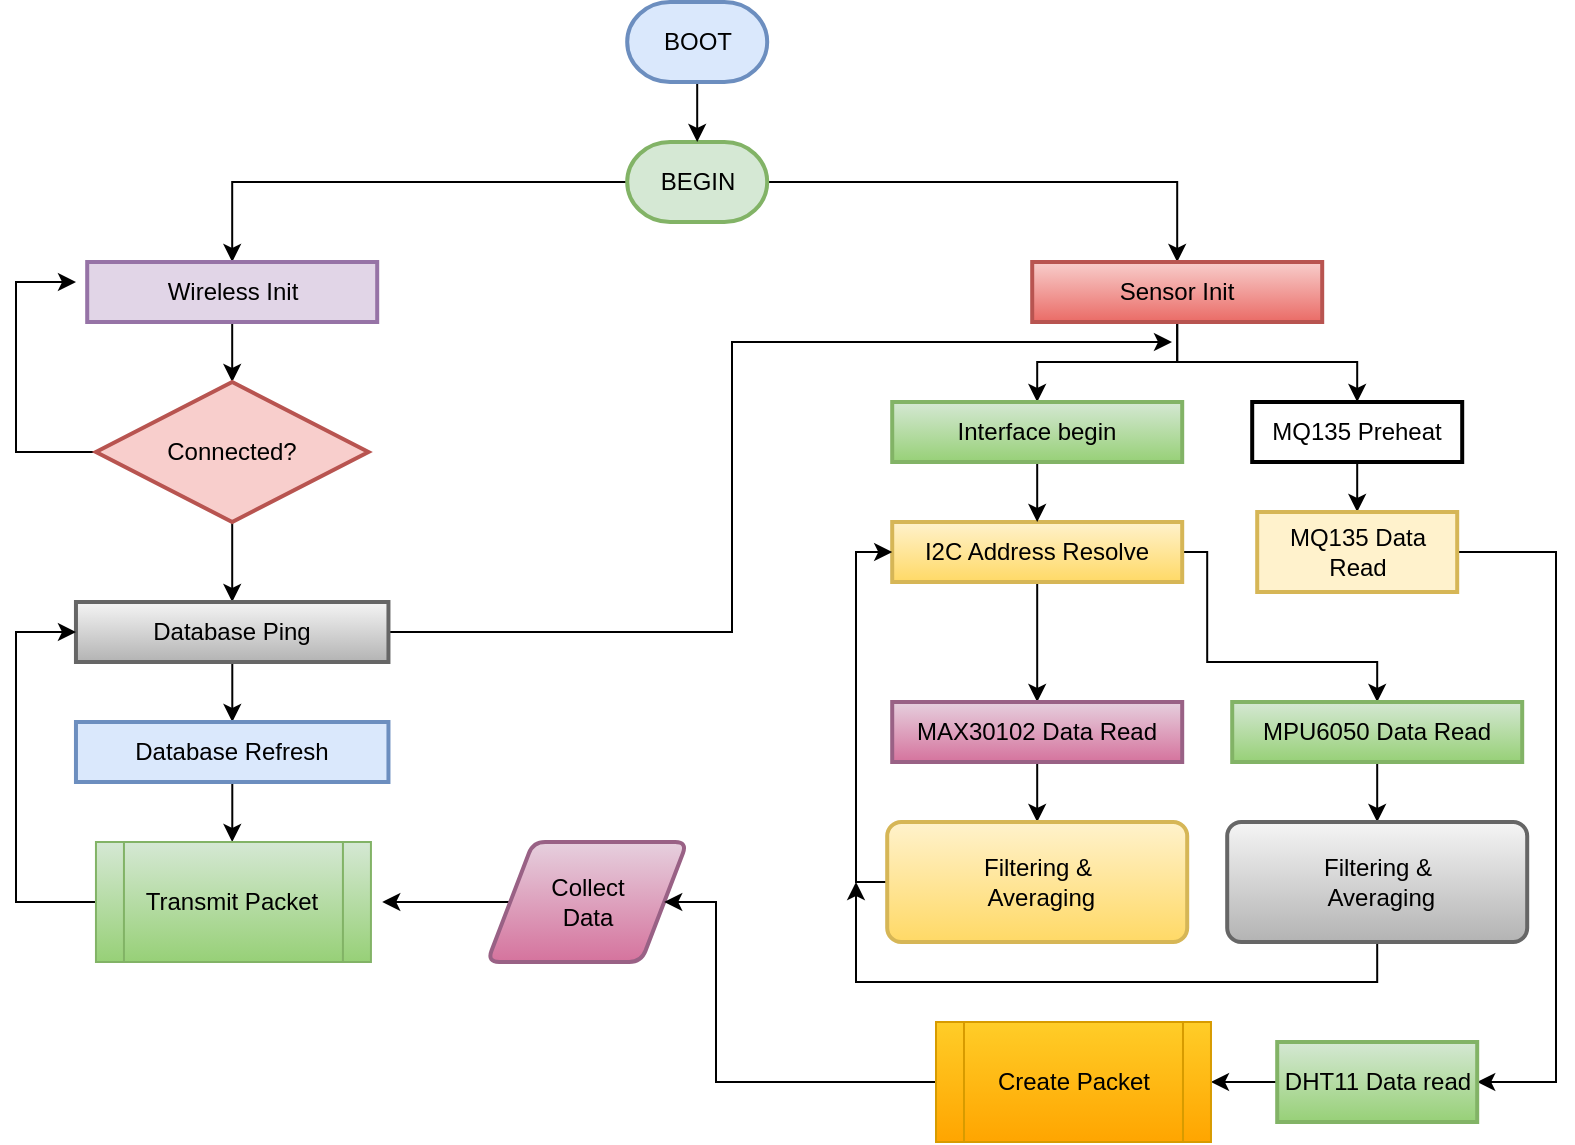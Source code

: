 <mxfile version="21.1.7" type="device">
  <diagram name="Page-1" id="EmxoYKi0OTnsu5creDNd">
    <mxGraphModel dx="1857" dy="1025" grid="1" gridSize="10" guides="1" tooltips="1" connect="1" arrows="1" fold="1" page="1" pageScale="1" pageWidth="291" pageHeight="413" math="0" shadow="0">
      <root>
        <mxCell id="0" />
        <mxCell id="1" parent="0" />
        <mxCell id="nsdCAG6LygQzRJdwdEnA-3" value="" style="edgeStyle=orthogonalEdgeStyle;rounded=0;orthogonalLoop=1;jettySize=auto;html=1;" parent="1" source="nsdCAG6LygQzRJdwdEnA-1" target="nsdCAG6LygQzRJdwdEnA-2" edge="1">
          <mxGeometry relative="1" as="geometry" />
        </mxCell>
        <mxCell id="nsdCAG6LygQzRJdwdEnA-7" value="" style="edgeStyle=orthogonalEdgeStyle;rounded=0;orthogonalLoop=1;jettySize=auto;html=1;" parent="1" source="nsdCAG6LygQzRJdwdEnA-1" target="nsdCAG6LygQzRJdwdEnA-4" edge="1">
          <mxGeometry relative="1" as="geometry" />
        </mxCell>
        <mxCell id="nsdCAG6LygQzRJdwdEnA-1" value="BEGIN" style="strokeWidth=2;html=1;shape=mxgraph.flowchart.terminator;whiteSpace=wrap;fillColor=#d5e8d4;strokeColor=#82b366;" parent="1" vertex="1">
          <mxGeometry x="357.6" y="130" width="70" height="40" as="geometry" />
        </mxCell>
        <mxCell id="nsdCAG6LygQzRJdwdEnA-12" value="" style="edgeStyle=orthogonalEdgeStyle;rounded=0;orthogonalLoop=1;jettySize=auto;html=1;" parent="1" source="nsdCAG6LygQzRJdwdEnA-2" edge="1">
          <mxGeometry relative="1" as="geometry">
            <mxPoint x="160.1" y="250" as="targetPoint" />
          </mxGeometry>
        </mxCell>
        <mxCell id="nsdCAG6LygQzRJdwdEnA-2" value="Wireless Init" style="whiteSpace=wrap;html=1;strokeWidth=2;fillColor=#e1d5e7;strokeColor=#9673a6;" parent="1" vertex="1">
          <mxGeometry x="87.6" y="190" width="145" height="30" as="geometry" />
        </mxCell>
        <mxCell id="nsdCAG6LygQzRJdwdEnA-28" value="" style="edgeStyle=orthogonalEdgeStyle;rounded=0;orthogonalLoop=1;jettySize=auto;html=1;" parent="1" source="nsdCAG6LygQzRJdwdEnA-4" target="nsdCAG6LygQzRJdwdEnA-27" edge="1">
          <mxGeometry relative="1" as="geometry" />
        </mxCell>
        <mxCell id="nsdCAG6LygQzRJdwdEnA-36" value="" style="edgeStyle=orthogonalEdgeStyle;rounded=0;orthogonalLoop=1;jettySize=auto;html=1;" parent="1" source="nsdCAG6LygQzRJdwdEnA-4" target="nsdCAG6LygQzRJdwdEnA-33" edge="1">
          <mxGeometry relative="1" as="geometry" />
        </mxCell>
        <mxCell id="nsdCAG6LygQzRJdwdEnA-4" value="Sensor Init" style="whiteSpace=wrap;html=1;strokeWidth=2;fillColor=#f8cecc;gradientColor=#ea6b66;strokeColor=#b85450;" parent="1" vertex="1">
          <mxGeometry x="560.1" y="190" width="145" height="30" as="geometry" />
        </mxCell>
        <mxCell id="nsdCAG6LygQzRJdwdEnA-16" value="" style="edgeStyle=orthogonalEdgeStyle;rounded=0;orthogonalLoop=1;jettySize=auto;html=1;" parent="1" source="nsdCAG6LygQzRJdwdEnA-13" target="nsdCAG6LygQzRJdwdEnA-15" edge="1">
          <mxGeometry relative="1" as="geometry" />
        </mxCell>
        <mxCell id="nsdCAG6LygQzRJdwdEnA-19" style="edgeStyle=orthogonalEdgeStyle;rounded=0;orthogonalLoop=1;jettySize=auto;html=1;" parent="1" source="nsdCAG6LygQzRJdwdEnA-13" edge="1">
          <mxGeometry relative="1" as="geometry">
            <mxPoint x="82" y="200" as="targetPoint" />
            <Array as="points">
              <mxPoint x="52" y="285" />
              <mxPoint x="52" y="200" />
            </Array>
          </mxGeometry>
        </mxCell>
        <mxCell id="nsdCAG6LygQzRJdwdEnA-13" value="&lt;font style=&quot;font-size: 12px;&quot;&gt;Connected?&lt;/font&gt;" style="strokeWidth=2;html=1;shape=mxgraph.flowchart.decision;whiteSpace=wrap;fillColor=#f8cecc;strokeColor=#b85450;" parent="1" vertex="1">
          <mxGeometry x="91.98" y="250" width="136.25" height="70" as="geometry" />
        </mxCell>
        <mxCell id="nsdCAG6LygQzRJdwdEnA-21" value="" style="edgeStyle=orthogonalEdgeStyle;rounded=0;orthogonalLoop=1;jettySize=auto;html=1;" parent="1" source="nsdCAG6LygQzRJdwdEnA-15" target="nsdCAG6LygQzRJdwdEnA-20" edge="1">
          <mxGeometry relative="1" as="geometry" />
        </mxCell>
        <mxCell id="SAHvWOpld8FVqGVKE0uc-25" style="edgeStyle=orthogonalEdgeStyle;rounded=0;orthogonalLoop=1;jettySize=auto;html=1;" edge="1" parent="1" source="nsdCAG6LygQzRJdwdEnA-15">
          <mxGeometry relative="1" as="geometry">
            <mxPoint x="630" y="230" as="targetPoint" />
            <Array as="points">
              <mxPoint x="410" y="375" />
              <mxPoint x="410" y="230" />
            </Array>
          </mxGeometry>
        </mxCell>
        <mxCell id="nsdCAG6LygQzRJdwdEnA-15" value="Database Ping" style="whiteSpace=wrap;html=1;strokeWidth=2;fillColor=#f5f5f5;gradientColor=#b3b3b3;strokeColor=#666666;" parent="1" vertex="1">
          <mxGeometry x="81.98" y="360" width="156.25" height="30" as="geometry" />
        </mxCell>
        <mxCell id="nsdCAG6LygQzRJdwdEnA-26" value="" style="edgeStyle=orthogonalEdgeStyle;rounded=0;orthogonalLoop=1;jettySize=auto;html=1;" parent="1" source="nsdCAG6LygQzRJdwdEnA-20" edge="1">
          <mxGeometry relative="1" as="geometry">
            <mxPoint x="160.1" y="480" as="targetPoint" />
          </mxGeometry>
        </mxCell>
        <mxCell id="nsdCAG6LygQzRJdwdEnA-20" value="Database Refresh" style="whiteSpace=wrap;html=1;strokeWidth=2;fillColor=#dae8fc;strokeColor=#6c8ebf;" parent="1" vertex="1">
          <mxGeometry x="81.98" y="420" width="156.25" height="30" as="geometry" />
        </mxCell>
        <mxCell id="nsdCAG6LygQzRJdwdEnA-25" value="" style="edgeStyle=orthogonalEdgeStyle;rounded=0;orthogonalLoop=1;jettySize=auto;html=1;" parent="1" source="nsdCAG6LygQzRJdwdEnA-23" edge="1">
          <mxGeometry relative="1" as="geometry">
            <mxPoint x="235.11" y="510" as="targetPoint" />
          </mxGeometry>
        </mxCell>
        <mxCell id="nsdCAG6LygQzRJdwdEnA-23" value="&lt;div&gt;Collect&lt;/div&gt;&lt;div&gt;Data&lt;/div&gt;" style="shape=parallelogram;html=1;strokeWidth=2;perimeter=parallelogramPerimeter;whiteSpace=wrap;rounded=1;arcSize=12;size=0.23;fillColor=#e6d0de;gradientColor=#d5739d;strokeColor=#996185;" parent="1" vertex="1">
          <mxGeometry x="287.6" y="480" width="100" height="60" as="geometry" />
        </mxCell>
        <mxCell id="SAHvWOpld8FVqGVKE0uc-4" value="" style="edgeStyle=orthogonalEdgeStyle;rounded=0;orthogonalLoop=1;jettySize=auto;html=1;" edge="1" parent="1" source="nsdCAG6LygQzRJdwdEnA-27" target="SAHvWOpld8FVqGVKE0uc-3">
          <mxGeometry relative="1" as="geometry" />
        </mxCell>
        <mxCell id="nsdCAG6LygQzRJdwdEnA-27" value="MQ135 Preheat" style="whiteSpace=wrap;html=1;strokeWidth=2;" parent="1" vertex="1">
          <mxGeometry x="670.1" y="260" width="105" height="30" as="geometry" />
        </mxCell>
        <mxCell id="SAHvWOpld8FVqGVKE0uc-2" value="" style="edgeStyle=orthogonalEdgeStyle;rounded=0;orthogonalLoop=1;jettySize=auto;html=1;" edge="1" parent="1" source="nsdCAG6LygQzRJdwdEnA-29" target="SAHvWOpld8FVqGVKE0uc-1">
          <mxGeometry relative="1" as="geometry" />
        </mxCell>
        <mxCell id="SAHvWOpld8FVqGVKE0uc-13" style="edgeStyle=orthogonalEdgeStyle;rounded=0;orthogonalLoop=1;jettySize=auto;html=1;entryX=0.5;entryY=0;entryDx=0;entryDy=0;" edge="1" parent="1" source="nsdCAG6LygQzRJdwdEnA-29" target="SAHvWOpld8FVqGVKE0uc-10">
          <mxGeometry relative="1" as="geometry">
            <Array as="points">
              <mxPoint x="647.6" y="335" />
              <mxPoint x="647.6" y="390" />
              <mxPoint x="732.6" y="390" />
            </Array>
          </mxGeometry>
        </mxCell>
        <mxCell id="nsdCAG6LygQzRJdwdEnA-29" value="I2C Address Resolve" style="whiteSpace=wrap;html=1;strokeWidth=2;fillColor=#fff2cc;strokeColor=#d6b656;gradientColor=#ffd966;" parent="1" vertex="1">
          <mxGeometry x="490.1" y="320" width="145" height="30" as="geometry" />
        </mxCell>
        <mxCell id="nsdCAG6LygQzRJdwdEnA-35" value="" style="edgeStyle=orthogonalEdgeStyle;rounded=0;orthogonalLoop=1;jettySize=auto;html=1;" parent="1" source="nsdCAG6LygQzRJdwdEnA-33" target="nsdCAG6LygQzRJdwdEnA-29" edge="1">
          <mxGeometry relative="1" as="geometry" />
        </mxCell>
        <mxCell id="nsdCAG6LygQzRJdwdEnA-33" value="Interface begin" style="whiteSpace=wrap;html=1;strokeWidth=2;fillColor=#d5e8d4;gradientColor=#97d077;strokeColor=#82b366;" parent="1" vertex="1">
          <mxGeometry x="490.1" y="260" width="145" height="30" as="geometry" />
        </mxCell>
        <mxCell id="SAHvWOpld8FVqGVKE0uc-6" value="" style="edgeStyle=orthogonalEdgeStyle;rounded=0;orthogonalLoop=1;jettySize=auto;html=1;" edge="1" parent="1" source="SAHvWOpld8FVqGVKE0uc-1" target="SAHvWOpld8FVqGVKE0uc-5">
          <mxGeometry relative="1" as="geometry" />
        </mxCell>
        <mxCell id="SAHvWOpld8FVqGVKE0uc-1" value="MAX30102 Data Read" style="whiteSpace=wrap;html=1;strokeWidth=2;fillColor=#e6d0de;gradientColor=#d5739d;strokeColor=#996185;" vertex="1" parent="1">
          <mxGeometry x="490.1" y="410" width="145" height="30" as="geometry" />
        </mxCell>
        <mxCell id="SAHvWOpld8FVqGVKE0uc-19" style="edgeStyle=orthogonalEdgeStyle;rounded=0;orthogonalLoop=1;jettySize=auto;html=1;entryX=1;entryY=0.5;entryDx=0;entryDy=0;" edge="1" parent="1" source="SAHvWOpld8FVqGVKE0uc-3" target="SAHvWOpld8FVqGVKE0uc-20">
          <mxGeometry relative="1" as="geometry">
            <mxPoint x="832" y="590" as="targetPoint" />
            <Array as="points">
              <mxPoint x="822" y="335" />
              <mxPoint x="822" y="600" />
            </Array>
          </mxGeometry>
        </mxCell>
        <mxCell id="SAHvWOpld8FVqGVKE0uc-3" value="MQ135 Data Read" style="whiteSpace=wrap;html=1;strokeWidth=2;fillColor=#fff2cc;strokeColor=#d6b656;" vertex="1" parent="1">
          <mxGeometry x="672.6" y="315" width="100" height="40" as="geometry" />
        </mxCell>
        <mxCell id="SAHvWOpld8FVqGVKE0uc-17" style="edgeStyle=orthogonalEdgeStyle;rounded=0;orthogonalLoop=1;jettySize=auto;html=1;entryX=0;entryY=0.5;entryDx=0;entryDy=0;" edge="1" parent="1" source="SAHvWOpld8FVqGVKE0uc-5" target="nsdCAG6LygQzRJdwdEnA-29">
          <mxGeometry relative="1" as="geometry">
            <mxPoint x="462" y="430" as="targetPoint" />
            <Array as="points">
              <mxPoint x="472" y="500" />
              <mxPoint x="472" y="335" />
            </Array>
          </mxGeometry>
        </mxCell>
        <mxCell id="SAHvWOpld8FVqGVKE0uc-5" value="&lt;div&gt;Filtering &amp;amp;&lt;/div&gt;&lt;div&gt;&amp;nbsp;Averaging&lt;/div&gt;" style="rounded=1;whiteSpace=wrap;html=1;absoluteArcSize=1;arcSize=14;strokeWidth=2;fillColor=#fff2cc;strokeColor=#d6b656;gradientColor=#ffd966;" vertex="1" parent="1">
          <mxGeometry x="487.6" y="470" width="150" height="60" as="geometry" />
        </mxCell>
        <mxCell id="SAHvWOpld8FVqGVKE0uc-16" style="edgeStyle=orthogonalEdgeStyle;rounded=0;orthogonalLoop=1;jettySize=auto;html=1;entryX=0;entryY=0.5;entryDx=0;entryDy=0;" edge="1" parent="1" source="SAHvWOpld8FVqGVKE0uc-8" target="nsdCAG6LygQzRJdwdEnA-15">
          <mxGeometry relative="1" as="geometry">
            <mxPoint x="52" y="380" as="targetPoint" />
            <Array as="points">
              <mxPoint x="52" y="510" />
              <mxPoint x="52" y="375" />
            </Array>
          </mxGeometry>
        </mxCell>
        <mxCell id="SAHvWOpld8FVqGVKE0uc-8" value="Transmit Packet" style="shape=process;whiteSpace=wrap;html=1;backgroundOutline=1;fillColor=#d5e8d4;gradientColor=#97d077;strokeColor=#82b366;" vertex="1" parent="1">
          <mxGeometry x="91.98" y="480" width="137.49" height="60" as="geometry" />
        </mxCell>
        <mxCell id="SAHvWOpld8FVqGVKE0uc-9" value="" style="edgeStyle=orthogonalEdgeStyle;rounded=0;orthogonalLoop=1;jettySize=auto;html=1;" edge="1" parent="1" source="SAHvWOpld8FVqGVKE0uc-10" target="SAHvWOpld8FVqGVKE0uc-11">
          <mxGeometry relative="1" as="geometry" />
        </mxCell>
        <mxCell id="SAHvWOpld8FVqGVKE0uc-10" value="MPU6050 Data Read" style="whiteSpace=wrap;html=1;strokeWidth=2;fillColor=#d5e8d4;gradientColor=#97d077;strokeColor=#82b366;" vertex="1" parent="1">
          <mxGeometry x="660.1" y="410" width="145" height="30" as="geometry" />
        </mxCell>
        <mxCell id="SAHvWOpld8FVqGVKE0uc-18" style="edgeStyle=orthogonalEdgeStyle;rounded=0;orthogonalLoop=1;jettySize=auto;html=1;" edge="1" parent="1" source="SAHvWOpld8FVqGVKE0uc-11">
          <mxGeometry relative="1" as="geometry">
            <mxPoint x="472" y="500" as="targetPoint" />
            <Array as="points">
              <mxPoint x="733" y="550" />
              <mxPoint x="472" y="550" />
            </Array>
          </mxGeometry>
        </mxCell>
        <mxCell id="SAHvWOpld8FVqGVKE0uc-11" value="&lt;div&gt;Filtering &amp;amp;&lt;/div&gt;&lt;div&gt;&amp;nbsp;Averaging&lt;/div&gt;" style="rounded=1;whiteSpace=wrap;html=1;absoluteArcSize=1;arcSize=14;strokeWidth=2;fillColor=#f5f5f5;gradientColor=#b3b3b3;strokeColor=#666666;" vertex="1" parent="1">
          <mxGeometry x="657.6" y="470" width="150" height="60" as="geometry" />
        </mxCell>
        <mxCell id="SAHvWOpld8FVqGVKE0uc-15" value="" style="edgeStyle=orthogonalEdgeStyle;rounded=0;orthogonalLoop=1;jettySize=auto;html=1;" edge="1" parent="1" source="SAHvWOpld8FVqGVKE0uc-14" target="nsdCAG6LygQzRJdwdEnA-1">
          <mxGeometry relative="1" as="geometry" />
        </mxCell>
        <mxCell id="SAHvWOpld8FVqGVKE0uc-14" value="BOOT" style="strokeWidth=2;html=1;shape=mxgraph.flowchart.terminator;whiteSpace=wrap;fillColor=#dae8fc;strokeColor=#6c8ebf;" vertex="1" parent="1">
          <mxGeometry x="357.6" y="60" width="70" height="40" as="geometry" />
        </mxCell>
        <mxCell id="SAHvWOpld8FVqGVKE0uc-23" value="" style="edgeStyle=orthogonalEdgeStyle;rounded=0;orthogonalLoop=1;jettySize=auto;html=1;" edge="1" parent="1" source="SAHvWOpld8FVqGVKE0uc-20" target="SAHvWOpld8FVqGVKE0uc-22">
          <mxGeometry relative="1" as="geometry" />
        </mxCell>
        <mxCell id="SAHvWOpld8FVqGVKE0uc-20" value="DHT11 Data read" style="whiteSpace=wrap;html=1;strokeWidth=2;fillColor=#d5e8d4;gradientColor=#97d077;strokeColor=#82b366;" vertex="1" parent="1">
          <mxGeometry x="682.6" y="580" width="100" height="40" as="geometry" />
        </mxCell>
        <mxCell id="SAHvWOpld8FVqGVKE0uc-24" style="edgeStyle=orthogonalEdgeStyle;rounded=0;orthogonalLoop=1;jettySize=auto;html=1;entryX=1;entryY=0.5;entryDx=0;entryDy=0;" edge="1" parent="1" source="SAHvWOpld8FVqGVKE0uc-22" target="nsdCAG6LygQzRJdwdEnA-23">
          <mxGeometry relative="1" as="geometry">
            <Array as="points">
              <mxPoint x="402" y="600" />
              <mxPoint x="402" y="510" />
            </Array>
          </mxGeometry>
        </mxCell>
        <mxCell id="SAHvWOpld8FVqGVKE0uc-22" value="Create Packet" style="shape=process;whiteSpace=wrap;html=1;backgroundOutline=1;fillColor=#ffcd28;gradientColor=#ffa500;strokeColor=#d79b00;" vertex="1" parent="1">
          <mxGeometry x="512" y="570" width="137.49" height="60" as="geometry" />
        </mxCell>
      </root>
    </mxGraphModel>
  </diagram>
</mxfile>
